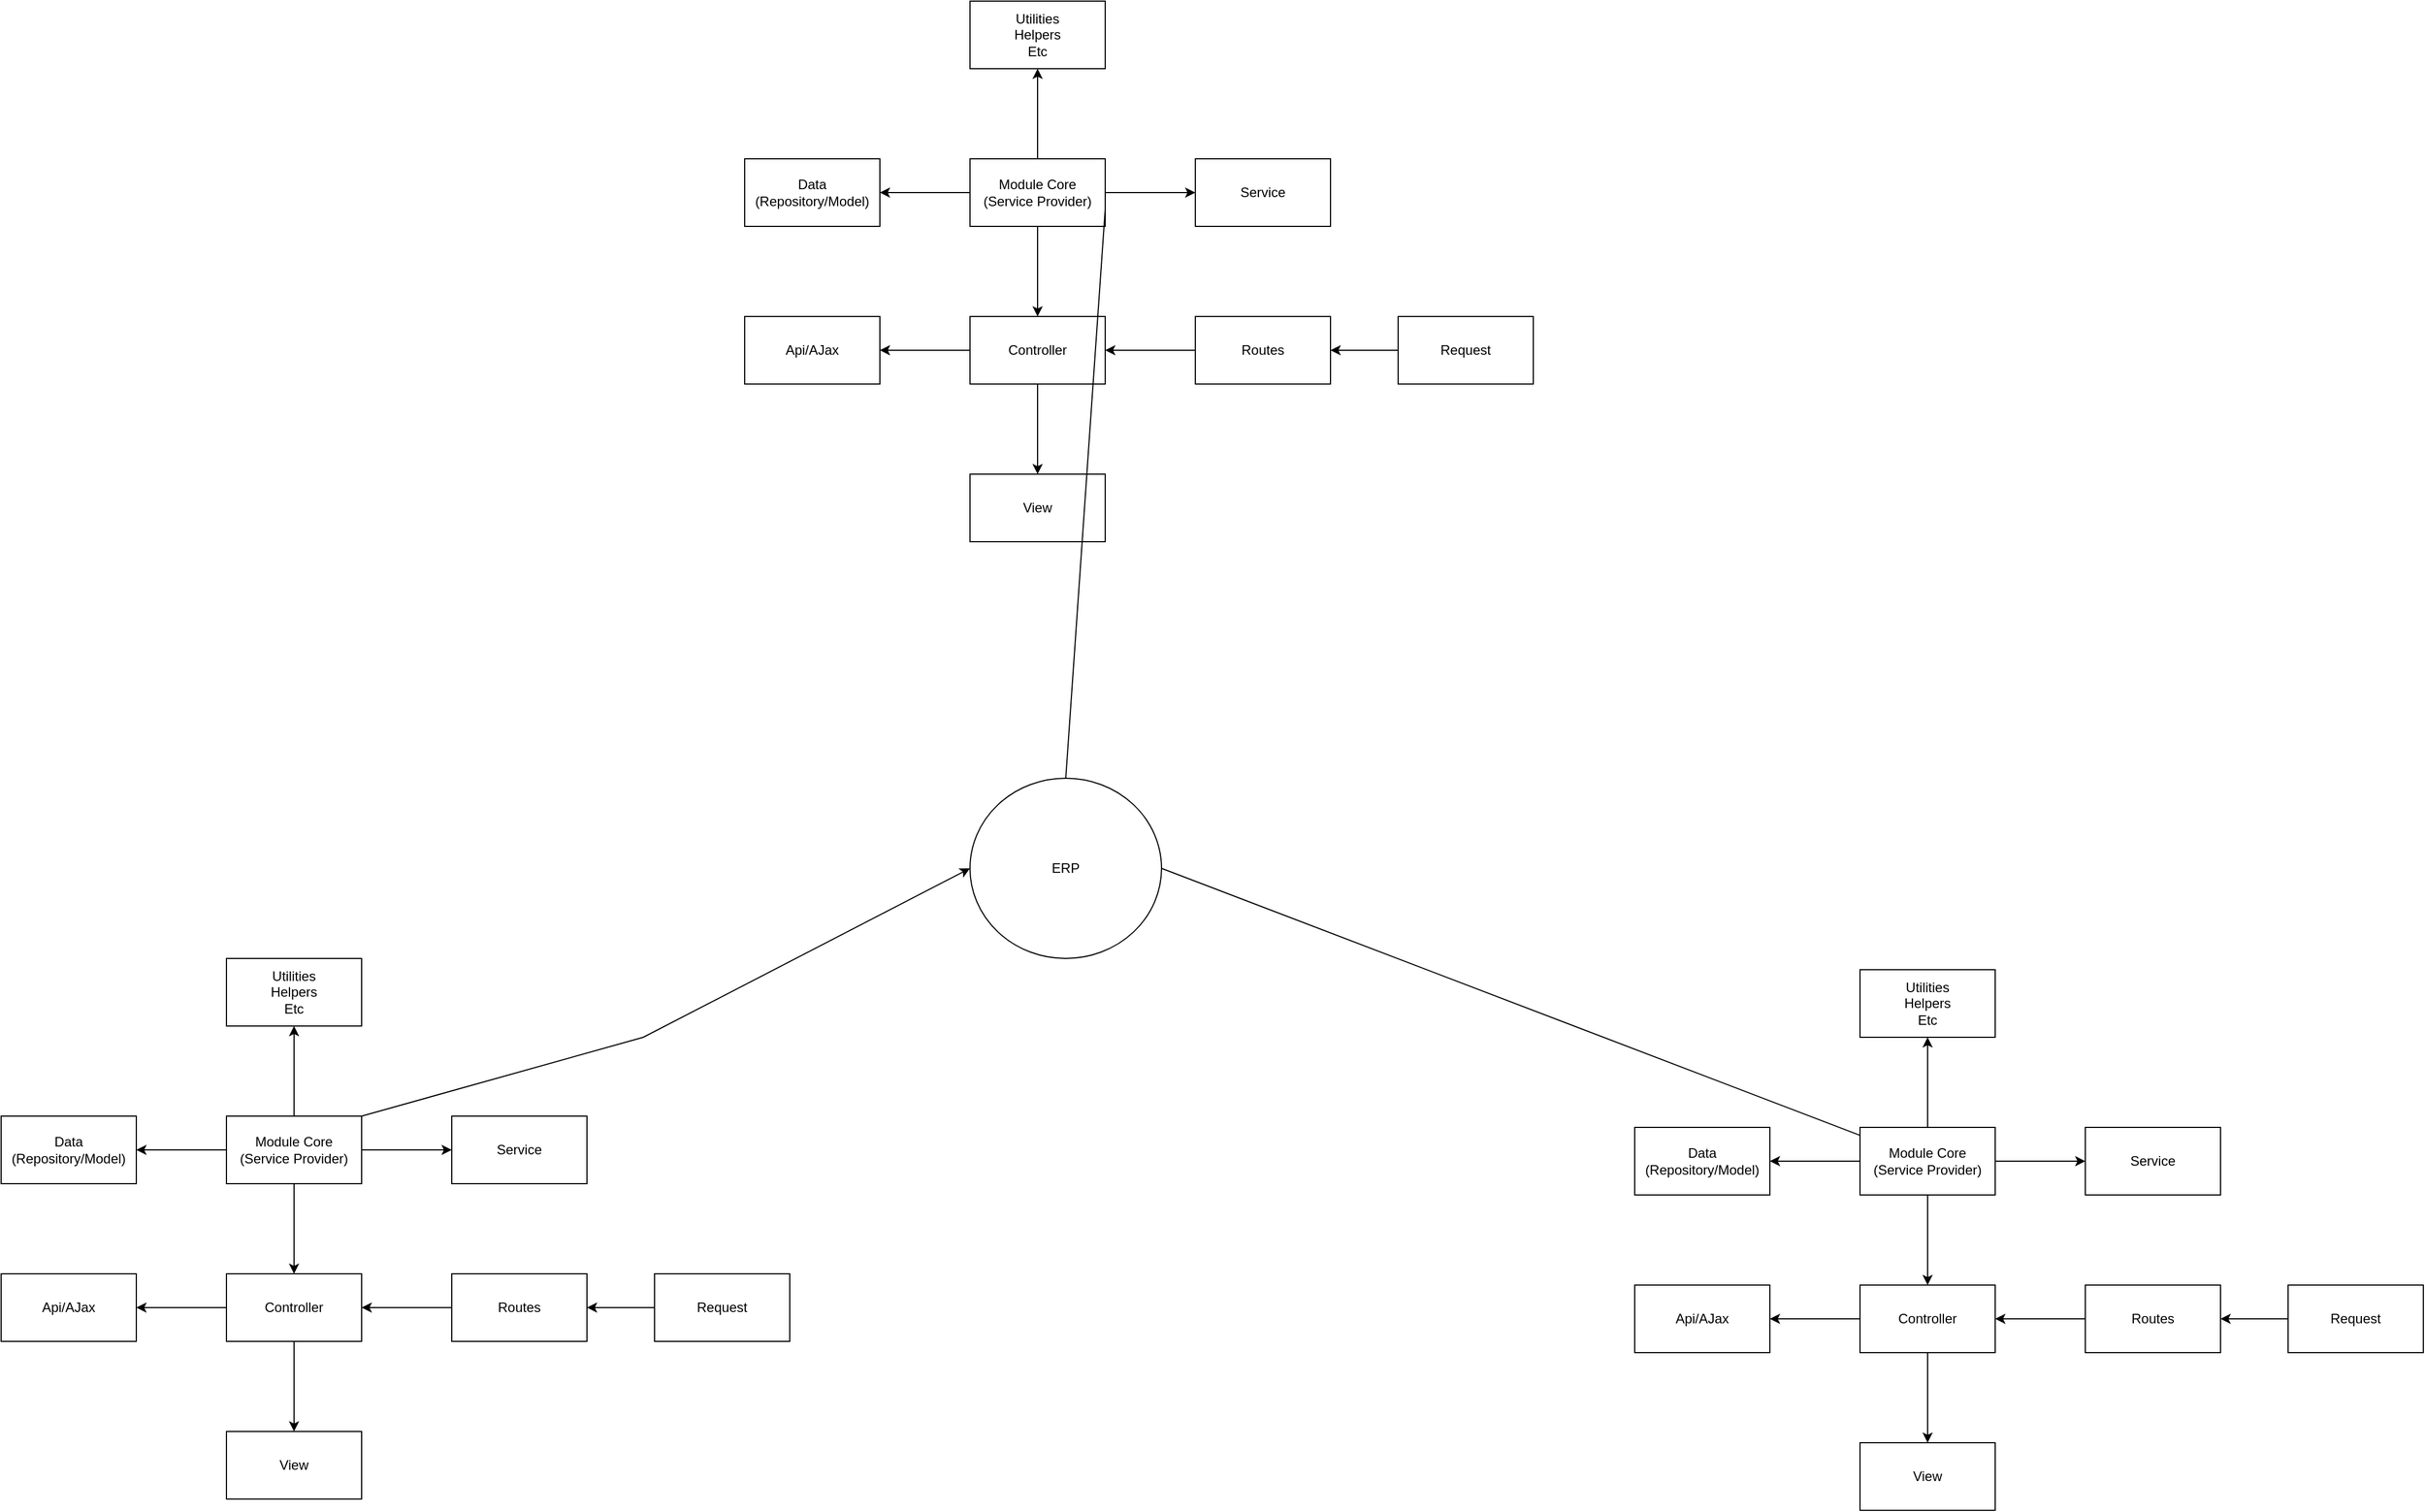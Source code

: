 <mxfile version="20.2.8" type="device"><diagram id="uqFotw9RvASEagBUBXPr" name="Page-1"><mxGraphModel dx="1736" dy="964" grid="1" gridSize="10" guides="1" tooltips="1" connect="1" arrows="1" fold="1" page="1" pageScale="1" pageWidth="850" pageHeight="1100" math="0" shadow="0"><root><mxCell id="0"/><mxCell id="1" parent="0"/><mxCell id="tfjrWfPubKm3zxi1g5T9-5" value="" style="edgeStyle=orthogonalEdgeStyle;rounded=0;orthogonalLoop=1;jettySize=auto;html=1;spacing=1;" edge="1" parent="1" source="tfjrWfPubKm3zxi1g5T9-1" target="tfjrWfPubKm3zxi1g5T9-4"><mxGeometry relative="1" as="geometry"/></mxCell><mxCell id="tfjrWfPubKm3zxi1g5T9-19" value="" style="edgeStyle=orthogonalEdgeStyle;rounded=0;orthogonalLoop=1;jettySize=auto;html=1;spacing=1;" edge="1" parent="1" source="tfjrWfPubKm3zxi1g5T9-1" target="tfjrWfPubKm3zxi1g5T9-18"><mxGeometry relative="1" as="geometry"/></mxCell><mxCell id="tfjrWfPubKm3zxi1g5T9-21" value="" style="edgeStyle=orthogonalEdgeStyle;rounded=0;orthogonalLoop=1;jettySize=auto;html=1;spacing=1;" edge="1" parent="1" source="tfjrWfPubKm3zxi1g5T9-1" target="tfjrWfPubKm3zxi1g5T9-20"><mxGeometry relative="1" as="geometry"/></mxCell><mxCell id="tfjrWfPubKm3zxi1g5T9-23" value="" style="edgeStyle=orthogonalEdgeStyle;rounded=0;orthogonalLoop=1;jettySize=auto;html=1;spacing=1;" edge="1" parent="1" source="tfjrWfPubKm3zxi1g5T9-1" target="tfjrWfPubKm3zxi1g5T9-22"><mxGeometry relative="1" as="geometry"/></mxCell><mxCell id="tfjrWfPubKm3zxi1g5T9-1" value="Module Core&lt;br&gt;(Service Provider)" style="rounded=0;whiteSpace=wrap;html=1;spacing=1;" vertex="1" parent="1"><mxGeometry x="1000" y="600" width="120" height="60" as="geometry"/></mxCell><mxCell id="tfjrWfPubKm3zxi1g5T9-12" value="" style="edgeStyle=orthogonalEdgeStyle;rounded=0;orthogonalLoop=1;jettySize=auto;html=1;spacing=1;" edge="1" parent="1" source="tfjrWfPubKm3zxi1g5T9-4" target="tfjrWfPubKm3zxi1g5T9-11"><mxGeometry relative="1" as="geometry"/></mxCell><mxCell id="tfjrWfPubKm3zxi1g5T9-14" value="" style="edgeStyle=orthogonalEdgeStyle;rounded=0;orthogonalLoop=1;jettySize=auto;html=1;spacing=1;" edge="1" parent="1" source="tfjrWfPubKm3zxi1g5T9-4" target="tfjrWfPubKm3zxi1g5T9-13"><mxGeometry relative="1" as="geometry"/></mxCell><mxCell id="tfjrWfPubKm3zxi1g5T9-4" value="Controller" style="rounded=0;whiteSpace=wrap;html=1;spacing=1;" vertex="1" parent="1"><mxGeometry x="1000" y="740" width="120" height="60" as="geometry"/></mxCell><mxCell id="tfjrWfPubKm3zxi1g5T9-10" value="" style="edgeStyle=orthogonalEdgeStyle;rounded=0;orthogonalLoop=1;jettySize=auto;html=1;spacing=1;" edge="1" parent="1" source="tfjrWfPubKm3zxi1g5T9-8" target="tfjrWfPubKm3zxi1g5T9-4"><mxGeometry relative="1" as="geometry"/></mxCell><mxCell id="tfjrWfPubKm3zxi1g5T9-8" value="Routes" style="whiteSpace=wrap;html=1;rounded=0;spacing=1;" vertex="1" parent="1"><mxGeometry x="1200" y="740" width="120" height="60" as="geometry"/></mxCell><mxCell id="tfjrWfPubKm3zxi1g5T9-11" value="View" style="whiteSpace=wrap;html=1;rounded=0;spacing=1;" vertex="1" parent="1"><mxGeometry x="1000" y="880" width="120" height="60" as="geometry"/></mxCell><mxCell id="tfjrWfPubKm3zxi1g5T9-13" value="Api/AJax" style="whiteSpace=wrap;html=1;rounded=0;spacing=1;" vertex="1" parent="1"><mxGeometry x="800" y="740" width="120" height="60" as="geometry"/></mxCell><mxCell id="tfjrWfPubKm3zxi1g5T9-17" value="" style="edgeStyle=orthogonalEdgeStyle;rounded=0;orthogonalLoop=1;jettySize=auto;html=1;spacing=1;" edge="1" parent="1" source="tfjrWfPubKm3zxi1g5T9-15" target="tfjrWfPubKm3zxi1g5T9-8"><mxGeometry relative="1" as="geometry"/></mxCell><mxCell id="tfjrWfPubKm3zxi1g5T9-15" value="Request" style="whiteSpace=wrap;html=1;rounded=0;spacing=1;" vertex="1" parent="1"><mxGeometry x="1380" y="740" width="120" height="60" as="geometry"/></mxCell><mxCell id="tfjrWfPubKm3zxi1g5T9-18" value="Service" style="whiteSpace=wrap;html=1;rounded=0;spacing=1;" vertex="1" parent="1"><mxGeometry x="1200" y="600" width="120" height="60" as="geometry"/></mxCell><mxCell id="tfjrWfPubKm3zxi1g5T9-20" value="Data (Repository/Model)" style="whiteSpace=wrap;html=1;rounded=0;spacing=1;" vertex="1" parent="1"><mxGeometry x="800" y="600" width="120" height="60" as="geometry"/></mxCell><mxCell id="tfjrWfPubKm3zxi1g5T9-22" value="Utilities&lt;br&gt;Helpers&lt;br&gt;Etc" style="whiteSpace=wrap;html=1;rounded=0;spacing=1;" vertex="1" parent="1"><mxGeometry x="1000" y="460" width="120" height="60" as="geometry"/></mxCell><mxCell id="tfjrWfPubKm3zxi1g5T9-26" value="" style="edgeStyle=orthogonalEdgeStyle;rounded=0;orthogonalLoop=1;jettySize=auto;html=1;spacing=1;" edge="1" source="tfjrWfPubKm3zxi1g5T9-30" target="tfjrWfPubKm3zxi1g5T9-33" parent="1"><mxGeometry relative="1" as="geometry"/></mxCell><mxCell id="tfjrWfPubKm3zxi1g5T9-27" value="" style="edgeStyle=orthogonalEdgeStyle;rounded=0;orthogonalLoop=1;jettySize=auto;html=1;spacing=1;" edge="1" source="tfjrWfPubKm3zxi1g5T9-30" target="tfjrWfPubKm3zxi1g5T9-40" parent="1"><mxGeometry relative="1" as="geometry"/></mxCell><mxCell id="tfjrWfPubKm3zxi1g5T9-28" value="" style="edgeStyle=orthogonalEdgeStyle;rounded=0;orthogonalLoop=1;jettySize=auto;html=1;spacing=1;" edge="1" source="tfjrWfPubKm3zxi1g5T9-30" target="tfjrWfPubKm3zxi1g5T9-41" parent="1"><mxGeometry relative="1" as="geometry"/></mxCell><mxCell id="tfjrWfPubKm3zxi1g5T9-29" value="" style="edgeStyle=orthogonalEdgeStyle;rounded=0;orthogonalLoop=1;jettySize=auto;html=1;spacing=1;" edge="1" source="tfjrWfPubKm3zxi1g5T9-30" target="tfjrWfPubKm3zxi1g5T9-42" parent="1"><mxGeometry relative="1" as="geometry"/></mxCell><mxCell id="tfjrWfPubKm3zxi1g5T9-30" value="Module Core&lt;br&gt;(Service Provider)" style="rounded=0;whiteSpace=wrap;html=1;spacing=1;" vertex="1" parent="1"><mxGeometry x="340" y="1450" width="120" height="60" as="geometry"/></mxCell><mxCell id="tfjrWfPubKm3zxi1g5T9-31" value="" style="edgeStyle=orthogonalEdgeStyle;rounded=0;orthogonalLoop=1;jettySize=auto;html=1;spacing=1;" edge="1" source="tfjrWfPubKm3zxi1g5T9-33" target="tfjrWfPubKm3zxi1g5T9-36" parent="1"><mxGeometry relative="1" as="geometry"/></mxCell><mxCell id="tfjrWfPubKm3zxi1g5T9-32" value="" style="edgeStyle=orthogonalEdgeStyle;rounded=0;orthogonalLoop=1;jettySize=auto;html=1;spacing=1;" edge="1" source="tfjrWfPubKm3zxi1g5T9-33" target="tfjrWfPubKm3zxi1g5T9-37" parent="1"><mxGeometry relative="1" as="geometry"/></mxCell><mxCell id="tfjrWfPubKm3zxi1g5T9-33" value="Controller" style="rounded=0;whiteSpace=wrap;html=1;spacing=1;" vertex="1" parent="1"><mxGeometry x="340" y="1590" width="120" height="60" as="geometry"/></mxCell><mxCell id="tfjrWfPubKm3zxi1g5T9-34" value="" style="edgeStyle=orthogonalEdgeStyle;rounded=0;orthogonalLoop=1;jettySize=auto;html=1;spacing=1;" edge="1" source="tfjrWfPubKm3zxi1g5T9-35" target="tfjrWfPubKm3zxi1g5T9-33" parent="1"><mxGeometry relative="1" as="geometry"/></mxCell><mxCell id="tfjrWfPubKm3zxi1g5T9-35" value="Routes" style="whiteSpace=wrap;html=1;rounded=0;spacing=1;" vertex="1" parent="1"><mxGeometry x="540" y="1590" width="120" height="60" as="geometry"/></mxCell><mxCell id="tfjrWfPubKm3zxi1g5T9-36" value="View" style="whiteSpace=wrap;html=1;rounded=0;spacing=1;" vertex="1" parent="1"><mxGeometry x="340" y="1730" width="120" height="60" as="geometry"/></mxCell><mxCell id="tfjrWfPubKm3zxi1g5T9-37" value="Api/AJax" style="whiteSpace=wrap;html=1;rounded=0;spacing=1;" vertex="1" parent="1"><mxGeometry x="140" y="1590" width="120" height="60" as="geometry"/></mxCell><mxCell id="tfjrWfPubKm3zxi1g5T9-38" value="" style="edgeStyle=orthogonalEdgeStyle;rounded=0;orthogonalLoop=1;jettySize=auto;html=1;spacing=1;" edge="1" source="tfjrWfPubKm3zxi1g5T9-39" target="tfjrWfPubKm3zxi1g5T9-35" parent="1"><mxGeometry relative="1" as="geometry"/></mxCell><mxCell id="tfjrWfPubKm3zxi1g5T9-39" value="Request" style="whiteSpace=wrap;html=1;rounded=0;spacing=1;" vertex="1" parent="1"><mxGeometry x="720" y="1590" width="120" height="60" as="geometry"/></mxCell><mxCell id="tfjrWfPubKm3zxi1g5T9-40" value="Service" style="whiteSpace=wrap;html=1;rounded=0;spacing=1;" vertex="1" parent="1"><mxGeometry x="540" y="1450" width="120" height="60" as="geometry"/></mxCell><mxCell id="tfjrWfPubKm3zxi1g5T9-41" value="Data (Repository/Model)" style="whiteSpace=wrap;html=1;rounded=0;spacing=1;" vertex="1" parent="1"><mxGeometry x="140" y="1450" width="120" height="60" as="geometry"/></mxCell><mxCell id="tfjrWfPubKm3zxi1g5T9-42" value="Utilities&lt;br&gt;Helpers&lt;br&gt;Etc" style="whiteSpace=wrap;html=1;rounded=0;spacing=1;" vertex="1" parent="1"><mxGeometry x="340" y="1310" width="120" height="60" as="geometry"/></mxCell><mxCell id="tfjrWfPubKm3zxi1g5T9-44" value="" style="edgeStyle=orthogonalEdgeStyle;rounded=0;orthogonalLoop=1;jettySize=auto;html=1;spacing=1;" edge="1" source="tfjrWfPubKm3zxi1g5T9-48" target="tfjrWfPubKm3zxi1g5T9-51" parent="1"><mxGeometry relative="1" as="geometry"/></mxCell><mxCell id="tfjrWfPubKm3zxi1g5T9-45" value="" style="edgeStyle=orthogonalEdgeStyle;rounded=0;orthogonalLoop=1;jettySize=auto;html=1;spacing=1;" edge="1" source="tfjrWfPubKm3zxi1g5T9-48" target="tfjrWfPubKm3zxi1g5T9-58" parent="1"><mxGeometry relative="1" as="geometry"/></mxCell><mxCell id="tfjrWfPubKm3zxi1g5T9-46" value="" style="edgeStyle=orthogonalEdgeStyle;rounded=0;orthogonalLoop=1;jettySize=auto;html=1;spacing=1;" edge="1" source="tfjrWfPubKm3zxi1g5T9-48" target="tfjrWfPubKm3zxi1g5T9-59" parent="1"><mxGeometry relative="1" as="geometry"/></mxCell><mxCell id="tfjrWfPubKm3zxi1g5T9-47" value="" style="edgeStyle=orthogonalEdgeStyle;rounded=0;orthogonalLoop=1;jettySize=auto;html=1;spacing=1;" edge="1" source="tfjrWfPubKm3zxi1g5T9-48" target="tfjrWfPubKm3zxi1g5T9-60" parent="1"><mxGeometry relative="1" as="geometry"/></mxCell><mxCell id="tfjrWfPubKm3zxi1g5T9-48" value="Module Core&lt;br&gt;(Service Provider)" style="rounded=0;whiteSpace=wrap;html=1;spacing=1;" vertex="1" parent="1"><mxGeometry x="1790" y="1460" width="120" height="60" as="geometry"/></mxCell><mxCell id="tfjrWfPubKm3zxi1g5T9-49" value="" style="edgeStyle=orthogonalEdgeStyle;rounded=0;orthogonalLoop=1;jettySize=auto;html=1;spacing=1;" edge="1" source="tfjrWfPubKm3zxi1g5T9-51" target="tfjrWfPubKm3zxi1g5T9-54" parent="1"><mxGeometry relative="1" as="geometry"/></mxCell><mxCell id="tfjrWfPubKm3zxi1g5T9-50" value="" style="edgeStyle=orthogonalEdgeStyle;rounded=0;orthogonalLoop=1;jettySize=auto;html=1;spacing=1;" edge="1" source="tfjrWfPubKm3zxi1g5T9-51" target="tfjrWfPubKm3zxi1g5T9-55" parent="1"><mxGeometry relative="1" as="geometry"/></mxCell><mxCell id="tfjrWfPubKm3zxi1g5T9-51" value="Controller" style="rounded=0;whiteSpace=wrap;html=1;spacing=1;" vertex="1" parent="1"><mxGeometry x="1790" y="1600" width="120" height="60" as="geometry"/></mxCell><mxCell id="tfjrWfPubKm3zxi1g5T9-52" value="" style="edgeStyle=orthogonalEdgeStyle;rounded=0;orthogonalLoop=1;jettySize=auto;html=1;spacing=1;" edge="1" source="tfjrWfPubKm3zxi1g5T9-53" target="tfjrWfPubKm3zxi1g5T9-51" parent="1"><mxGeometry relative="1" as="geometry"/></mxCell><mxCell id="tfjrWfPubKm3zxi1g5T9-53" value="Routes" style="whiteSpace=wrap;html=1;rounded=0;spacing=1;" vertex="1" parent="1"><mxGeometry x="1990" y="1600" width="120" height="60" as="geometry"/></mxCell><mxCell id="tfjrWfPubKm3zxi1g5T9-54" value="View" style="whiteSpace=wrap;html=1;rounded=0;spacing=1;" vertex="1" parent="1"><mxGeometry x="1790" y="1740" width="120" height="60" as="geometry"/></mxCell><mxCell id="tfjrWfPubKm3zxi1g5T9-55" value="Api/AJax" style="whiteSpace=wrap;html=1;rounded=0;spacing=1;" vertex="1" parent="1"><mxGeometry x="1590" y="1600" width="120" height="60" as="geometry"/></mxCell><mxCell id="tfjrWfPubKm3zxi1g5T9-56" value="" style="edgeStyle=orthogonalEdgeStyle;rounded=0;orthogonalLoop=1;jettySize=auto;html=1;spacing=1;" edge="1" source="tfjrWfPubKm3zxi1g5T9-57" target="tfjrWfPubKm3zxi1g5T9-53" parent="1"><mxGeometry relative="1" as="geometry"/></mxCell><mxCell id="tfjrWfPubKm3zxi1g5T9-57" value="Request" style="whiteSpace=wrap;html=1;rounded=0;spacing=1;" vertex="1" parent="1"><mxGeometry x="2170" y="1600" width="120" height="60" as="geometry"/></mxCell><mxCell id="tfjrWfPubKm3zxi1g5T9-58" value="Service" style="whiteSpace=wrap;html=1;rounded=0;spacing=1;" vertex="1" parent="1"><mxGeometry x="1990" y="1460" width="120" height="60" as="geometry"/></mxCell><mxCell id="tfjrWfPubKm3zxi1g5T9-59" value="Data (Repository/Model)" style="whiteSpace=wrap;html=1;rounded=0;spacing=1;" vertex="1" parent="1"><mxGeometry x="1590" y="1460" width="120" height="60" as="geometry"/></mxCell><mxCell id="tfjrWfPubKm3zxi1g5T9-60" value="Utilities&lt;br&gt;Helpers&lt;br&gt;Etc" style="whiteSpace=wrap;html=1;rounded=0;spacing=1;" vertex="1" parent="1"><mxGeometry x="1790" y="1320" width="120" height="60" as="geometry"/></mxCell><mxCell id="tfjrWfPubKm3zxi1g5T9-62" value="ERP" style="ellipse;whiteSpace=wrap;html=1;" vertex="1" parent="1"><mxGeometry x="1000" y="1150" width="170" height="160" as="geometry"/></mxCell><mxCell id="tfjrWfPubKm3zxi1g5T9-64" value="" style="endArrow=none;html=1;rounded=0;entryX=1;entryY=0.5;entryDx=0;entryDy=0;" edge="1" parent="1" source="tfjrWfPubKm3zxi1g5T9-48" target="tfjrWfPubKm3zxi1g5T9-62"><mxGeometry width="50" height="50" relative="1" as="geometry"><mxPoint x="1150" y="1580" as="sourcePoint"/><mxPoint x="1200" y="1530" as="targetPoint"/><Array as="points"/></mxGeometry></mxCell><mxCell id="tfjrWfPubKm3zxi1g5T9-65" value="" style="endArrow=classic;html=1;rounded=0;exitX=1;exitY=0;exitDx=0;exitDy=0;entryX=0;entryY=0.5;entryDx=0;entryDy=0;" edge="1" parent="1" source="tfjrWfPubKm3zxi1g5T9-30" target="tfjrWfPubKm3zxi1g5T9-62"><mxGeometry width="50" height="50" relative="1" as="geometry"><mxPoint x="850" y="1490" as="sourcePoint"/><mxPoint x="900" y="1440" as="targetPoint"/><Array as="points"><mxPoint x="710" y="1380"/></Array></mxGeometry></mxCell><mxCell id="tfjrWfPubKm3zxi1g5T9-67" value="" style="endArrow=none;html=1;rounded=0;exitX=0.5;exitY=0;exitDx=0;exitDy=0;entryX=1;entryY=0.75;entryDx=0;entryDy=0;" edge="1" parent="1" source="tfjrWfPubKm3zxi1g5T9-62" target="tfjrWfPubKm3zxi1g5T9-1"><mxGeometry width="50" height="50" relative="1" as="geometry"><mxPoint x="1240" y="1150" as="sourcePoint"/><mxPoint x="1290" y="1100" as="targetPoint"/></mxGeometry></mxCell></root></mxGraphModel></diagram></mxfile>